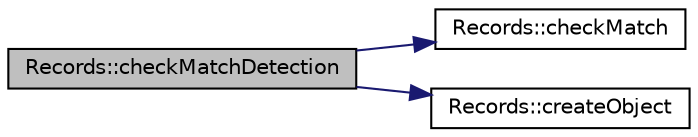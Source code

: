 digraph "Records::checkMatchDetection"
{
  edge [fontname="Helvetica",fontsize="10",labelfontname="Helvetica",labelfontsize="10"];
  node [fontname="Helvetica",fontsize="10",shape=record];
  rankdir="LR";
  Node1 [label="Records::checkMatchDetection",height=0.2,width=0.4,color="black", fillcolor="grey75", style="filled" fontcolor="black"];
  Node1 -> Node2 [color="midnightblue",fontsize="10",style="solid",fontname="Helvetica"];
  Node2 [label="Records::checkMatch",height=0.2,width=0.4,color="black", fillcolor="white", style="filled",URL="$class_records.html#a66fec455d5351d926ef9eac48689ebeb"];
  Node1 -> Node3 [color="midnightblue",fontsize="10",style="solid",fontname="Helvetica"];
  Node3 [label="Records::createObject",height=0.2,width=0.4,color="black", fillcolor="white", style="filled",URL="$class_records.html#a2f998d8459a0a0b25cd274ebfe2dcdce"];
}
